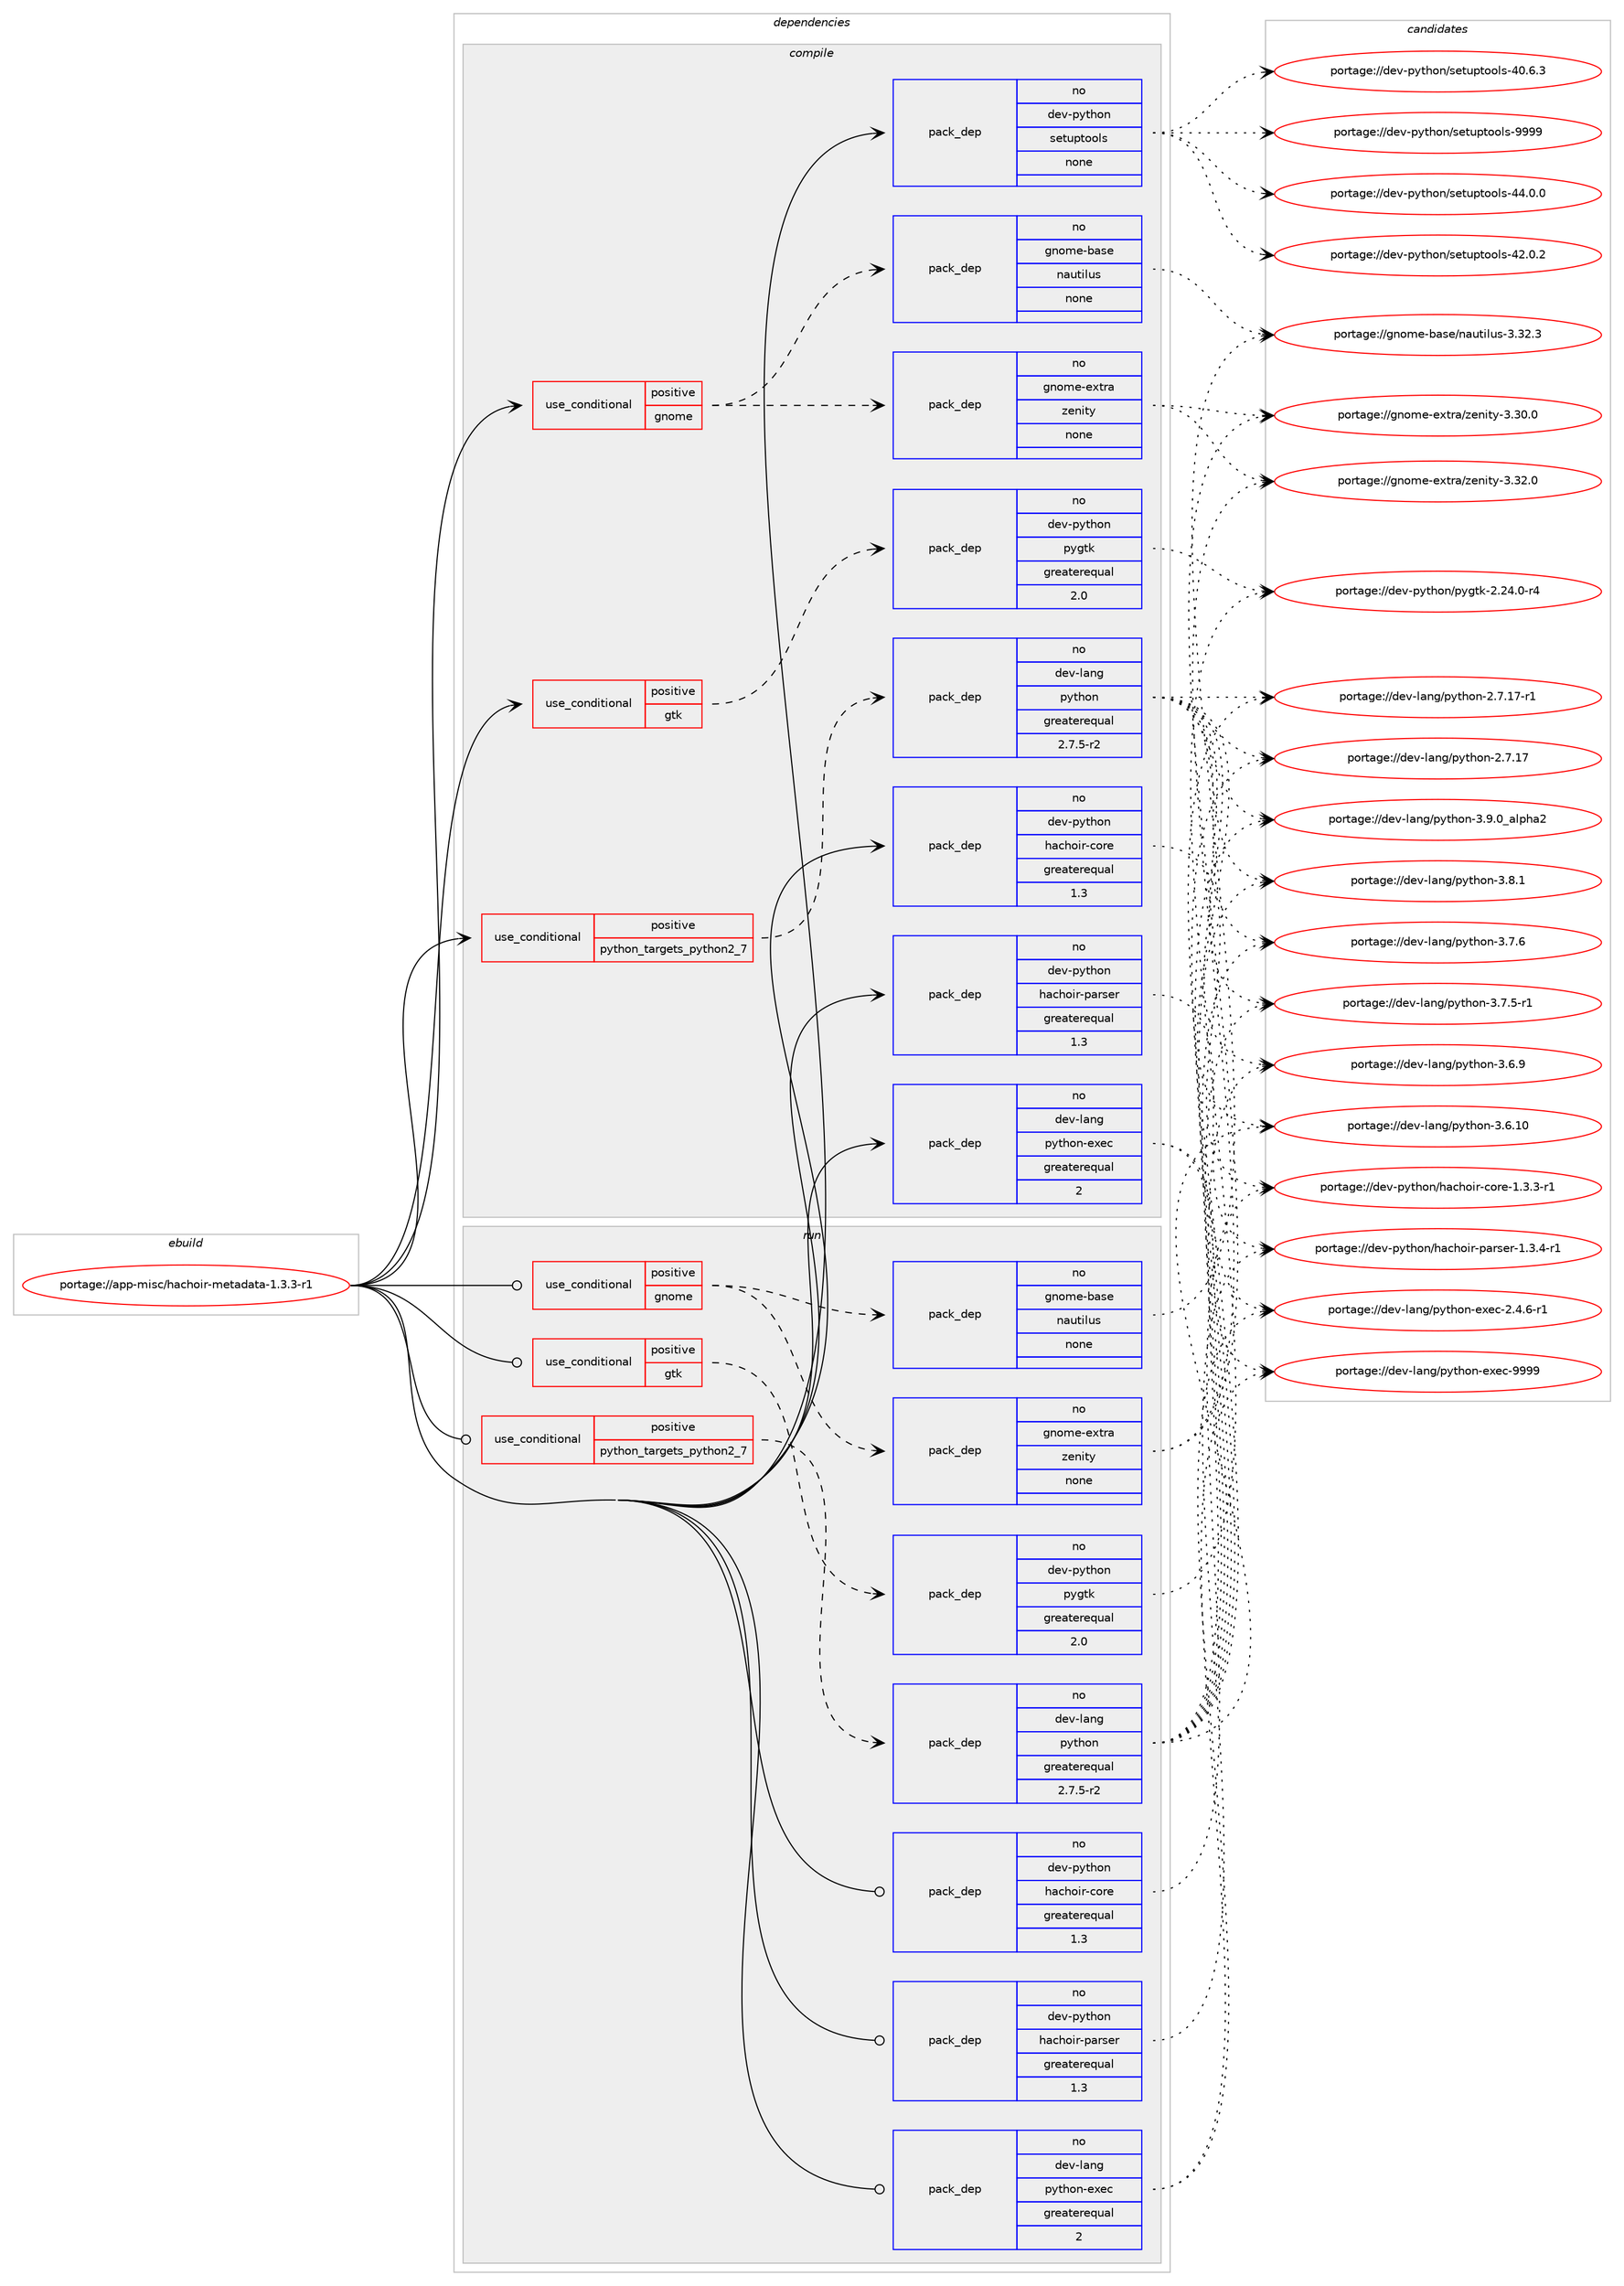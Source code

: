 digraph prolog {

# *************
# Graph options
# *************

newrank=true;
concentrate=true;
compound=true;
graph [rankdir=LR,fontname=Helvetica,fontsize=10,ranksep=1.5];#, ranksep=2.5, nodesep=0.2];
edge  [arrowhead=vee];
node  [fontname=Helvetica,fontsize=10];

# **********
# The ebuild
# **********

subgraph cluster_leftcol {
color=gray;
label=<<i>ebuild</i>>;
id [label="portage://app-misc/hachoir-metadata-1.3.3-r1", color=red, width=4, href="../app-misc/hachoir-metadata-1.3.3-r1.svg"];
}

# ****************
# The dependencies
# ****************

subgraph cluster_midcol {
color=gray;
label=<<i>dependencies</i>>;
subgraph cluster_compile {
fillcolor="#eeeeee";
style=filled;
label=<<i>compile</i>>;
subgraph cond143353 {
dependency611969 [label=<<TABLE BORDER="0" CELLBORDER="1" CELLSPACING="0" CELLPADDING="4"><TR><TD ROWSPAN="3" CELLPADDING="10">use_conditional</TD></TR><TR><TD>positive</TD></TR><TR><TD>gnome</TD></TR></TABLE>>, shape=none, color=red];
subgraph pack460423 {
dependency611970 [label=<<TABLE BORDER="0" CELLBORDER="1" CELLSPACING="0" CELLPADDING="4" WIDTH="220"><TR><TD ROWSPAN="6" CELLPADDING="30">pack_dep</TD></TR><TR><TD WIDTH="110">no</TD></TR><TR><TD>gnome-base</TD></TR><TR><TD>nautilus</TD></TR><TR><TD>none</TD></TR><TR><TD></TD></TR></TABLE>>, shape=none, color=blue];
}
dependency611969:e -> dependency611970:w [weight=20,style="dashed",arrowhead="vee"];
subgraph pack460424 {
dependency611971 [label=<<TABLE BORDER="0" CELLBORDER="1" CELLSPACING="0" CELLPADDING="4" WIDTH="220"><TR><TD ROWSPAN="6" CELLPADDING="30">pack_dep</TD></TR><TR><TD WIDTH="110">no</TD></TR><TR><TD>gnome-extra</TD></TR><TR><TD>zenity</TD></TR><TR><TD>none</TD></TR><TR><TD></TD></TR></TABLE>>, shape=none, color=blue];
}
dependency611969:e -> dependency611971:w [weight=20,style="dashed",arrowhead="vee"];
}
id:e -> dependency611969:w [weight=20,style="solid",arrowhead="vee"];
subgraph cond143354 {
dependency611972 [label=<<TABLE BORDER="0" CELLBORDER="1" CELLSPACING="0" CELLPADDING="4"><TR><TD ROWSPAN="3" CELLPADDING="10">use_conditional</TD></TR><TR><TD>positive</TD></TR><TR><TD>gtk</TD></TR></TABLE>>, shape=none, color=red];
subgraph pack460425 {
dependency611973 [label=<<TABLE BORDER="0" CELLBORDER="1" CELLSPACING="0" CELLPADDING="4" WIDTH="220"><TR><TD ROWSPAN="6" CELLPADDING="30">pack_dep</TD></TR><TR><TD WIDTH="110">no</TD></TR><TR><TD>dev-python</TD></TR><TR><TD>pygtk</TD></TR><TR><TD>greaterequal</TD></TR><TR><TD>2.0</TD></TR></TABLE>>, shape=none, color=blue];
}
dependency611972:e -> dependency611973:w [weight=20,style="dashed",arrowhead="vee"];
}
id:e -> dependency611972:w [weight=20,style="solid",arrowhead="vee"];
subgraph cond143355 {
dependency611974 [label=<<TABLE BORDER="0" CELLBORDER="1" CELLSPACING="0" CELLPADDING="4"><TR><TD ROWSPAN="3" CELLPADDING="10">use_conditional</TD></TR><TR><TD>positive</TD></TR><TR><TD>python_targets_python2_7</TD></TR></TABLE>>, shape=none, color=red];
subgraph pack460426 {
dependency611975 [label=<<TABLE BORDER="0" CELLBORDER="1" CELLSPACING="0" CELLPADDING="4" WIDTH="220"><TR><TD ROWSPAN="6" CELLPADDING="30">pack_dep</TD></TR><TR><TD WIDTH="110">no</TD></TR><TR><TD>dev-lang</TD></TR><TR><TD>python</TD></TR><TR><TD>greaterequal</TD></TR><TR><TD>2.7.5-r2</TD></TR></TABLE>>, shape=none, color=blue];
}
dependency611974:e -> dependency611975:w [weight=20,style="dashed",arrowhead="vee"];
}
id:e -> dependency611974:w [weight=20,style="solid",arrowhead="vee"];
subgraph pack460427 {
dependency611976 [label=<<TABLE BORDER="0" CELLBORDER="1" CELLSPACING="0" CELLPADDING="4" WIDTH="220"><TR><TD ROWSPAN="6" CELLPADDING="30">pack_dep</TD></TR><TR><TD WIDTH="110">no</TD></TR><TR><TD>dev-lang</TD></TR><TR><TD>python-exec</TD></TR><TR><TD>greaterequal</TD></TR><TR><TD>2</TD></TR></TABLE>>, shape=none, color=blue];
}
id:e -> dependency611976:w [weight=20,style="solid",arrowhead="vee"];
subgraph pack460428 {
dependency611977 [label=<<TABLE BORDER="0" CELLBORDER="1" CELLSPACING="0" CELLPADDING="4" WIDTH="220"><TR><TD ROWSPAN="6" CELLPADDING="30">pack_dep</TD></TR><TR><TD WIDTH="110">no</TD></TR><TR><TD>dev-python</TD></TR><TR><TD>hachoir-core</TD></TR><TR><TD>greaterequal</TD></TR><TR><TD>1.3</TD></TR></TABLE>>, shape=none, color=blue];
}
id:e -> dependency611977:w [weight=20,style="solid",arrowhead="vee"];
subgraph pack460429 {
dependency611978 [label=<<TABLE BORDER="0" CELLBORDER="1" CELLSPACING="0" CELLPADDING="4" WIDTH="220"><TR><TD ROWSPAN="6" CELLPADDING="30">pack_dep</TD></TR><TR><TD WIDTH="110">no</TD></TR><TR><TD>dev-python</TD></TR><TR><TD>hachoir-parser</TD></TR><TR><TD>greaterequal</TD></TR><TR><TD>1.3</TD></TR></TABLE>>, shape=none, color=blue];
}
id:e -> dependency611978:w [weight=20,style="solid",arrowhead="vee"];
subgraph pack460430 {
dependency611979 [label=<<TABLE BORDER="0" CELLBORDER="1" CELLSPACING="0" CELLPADDING="4" WIDTH="220"><TR><TD ROWSPAN="6" CELLPADDING="30">pack_dep</TD></TR><TR><TD WIDTH="110">no</TD></TR><TR><TD>dev-python</TD></TR><TR><TD>setuptools</TD></TR><TR><TD>none</TD></TR><TR><TD></TD></TR></TABLE>>, shape=none, color=blue];
}
id:e -> dependency611979:w [weight=20,style="solid",arrowhead="vee"];
}
subgraph cluster_compileandrun {
fillcolor="#eeeeee";
style=filled;
label=<<i>compile and run</i>>;
}
subgraph cluster_run {
fillcolor="#eeeeee";
style=filled;
label=<<i>run</i>>;
subgraph cond143356 {
dependency611980 [label=<<TABLE BORDER="0" CELLBORDER="1" CELLSPACING="0" CELLPADDING="4"><TR><TD ROWSPAN="3" CELLPADDING="10">use_conditional</TD></TR><TR><TD>positive</TD></TR><TR><TD>gnome</TD></TR></TABLE>>, shape=none, color=red];
subgraph pack460431 {
dependency611981 [label=<<TABLE BORDER="0" CELLBORDER="1" CELLSPACING="0" CELLPADDING="4" WIDTH="220"><TR><TD ROWSPAN="6" CELLPADDING="30">pack_dep</TD></TR><TR><TD WIDTH="110">no</TD></TR><TR><TD>gnome-base</TD></TR><TR><TD>nautilus</TD></TR><TR><TD>none</TD></TR><TR><TD></TD></TR></TABLE>>, shape=none, color=blue];
}
dependency611980:e -> dependency611981:w [weight=20,style="dashed",arrowhead="vee"];
subgraph pack460432 {
dependency611982 [label=<<TABLE BORDER="0" CELLBORDER="1" CELLSPACING="0" CELLPADDING="4" WIDTH="220"><TR><TD ROWSPAN="6" CELLPADDING="30">pack_dep</TD></TR><TR><TD WIDTH="110">no</TD></TR><TR><TD>gnome-extra</TD></TR><TR><TD>zenity</TD></TR><TR><TD>none</TD></TR><TR><TD></TD></TR></TABLE>>, shape=none, color=blue];
}
dependency611980:e -> dependency611982:w [weight=20,style="dashed",arrowhead="vee"];
}
id:e -> dependency611980:w [weight=20,style="solid",arrowhead="odot"];
subgraph cond143357 {
dependency611983 [label=<<TABLE BORDER="0" CELLBORDER="1" CELLSPACING="0" CELLPADDING="4"><TR><TD ROWSPAN="3" CELLPADDING="10">use_conditional</TD></TR><TR><TD>positive</TD></TR><TR><TD>gtk</TD></TR></TABLE>>, shape=none, color=red];
subgraph pack460433 {
dependency611984 [label=<<TABLE BORDER="0" CELLBORDER="1" CELLSPACING="0" CELLPADDING="4" WIDTH="220"><TR><TD ROWSPAN="6" CELLPADDING="30">pack_dep</TD></TR><TR><TD WIDTH="110">no</TD></TR><TR><TD>dev-python</TD></TR><TR><TD>pygtk</TD></TR><TR><TD>greaterequal</TD></TR><TR><TD>2.0</TD></TR></TABLE>>, shape=none, color=blue];
}
dependency611983:e -> dependency611984:w [weight=20,style="dashed",arrowhead="vee"];
}
id:e -> dependency611983:w [weight=20,style="solid",arrowhead="odot"];
subgraph cond143358 {
dependency611985 [label=<<TABLE BORDER="0" CELLBORDER="1" CELLSPACING="0" CELLPADDING="4"><TR><TD ROWSPAN="3" CELLPADDING="10">use_conditional</TD></TR><TR><TD>positive</TD></TR><TR><TD>python_targets_python2_7</TD></TR></TABLE>>, shape=none, color=red];
subgraph pack460434 {
dependency611986 [label=<<TABLE BORDER="0" CELLBORDER="1" CELLSPACING="0" CELLPADDING="4" WIDTH="220"><TR><TD ROWSPAN="6" CELLPADDING="30">pack_dep</TD></TR><TR><TD WIDTH="110">no</TD></TR><TR><TD>dev-lang</TD></TR><TR><TD>python</TD></TR><TR><TD>greaterequal</TD></TR><TR><TD>2.7.5-r2</TD></TR></TABLE>>, shape=none, color=blue];
}
dependency611985:e -> dependency611986:w [weight=20,style="dashed",arrowhead="vee"];
}
id:e -> dependency611985:w [weight=20,style="solid",arrowhead="odot"];
subgraph pack460435 {
dependency611987 [label=<<TABLE BORDER="0" CELLBORDER="1" CELLSPACING="0" CELLPADDING="4" WIDTH="220"><TR><TD ROWSPAN="6" CELLPADDING="30">pack_dep</TD></TR><TR><TD WIDTH="110">no</TD></TR><TR><TD>dev-lang</TD></TR><TR><TD>python-exec</TD></TR><TR><TD>greaterequal</TD></TR><TR><TD>2</TD></TR></TABLE>>, shape=none, color=blue];
}
id:e -> dependency611987:w [weight=20,style="solid",arrowhead="odot"];
subgraph pack460436 {
dependency611988 [label=<<TABLE BORDER="0" CELLBORDER="1" CELLSPACING="0" CELLPADDING="4" WIDTH="220"><TR><TD ROWSPAN="6" CELLPADDING="30">pack_dep</TD></TR><TR><TD WIDTH="110">no</TD></TR><TR><TD>dev-python</TD></TR><TR><TD>hachoir-core</TD></TR><TR><TD>greaterequal</TD></TR><TR><TD>1.3</TD></TR></TABLE>>, shape=none, color=blue];
}
id:e -> dependency611988:w [weight=20,style="solid",arrowhead="odot"];
subgraph pack460437 {
dependency611989 [label=<<TABLE BORDER="0" CELLBORDER="1" CELLSPACING="0" CELLPADDING="4" WIDTH="220"><TR><TD ROWSPAN="6" CELLPADDING="30">pack_dep</TD></TR><TR><TD WIDTH="110">no</TD></TR><TR><TD>dev-python</TD></TR><TR><TD>hachoir-parser</TD></TR><TR><TD>greaterequal</TD></TR><TR><TD>1.3</TD></TR></TABLE>>, shape=none, color=blue];
}
id:e -> dependency611989:w [weight=20,style="solid",arrowhead="odot"];
}
}

# **************
# The candidates
# **************

subgraph cluster_choices {
rank=same;
color=gray;
label=<<i>candidates</i>>;

subgraph choice460423 {
color=black;
nodesep=1;
choice103110111109101459897115101471109711711610510811711545514651504651 [label="portage://gnome-base/nautilus-3.32.3", color=red, width=4,href="../gnome-base/nautilus-3.32.3.svg"];
dependency611970:e -> choice103110111109101459897115101471109711711610510811711545514651504651:w [style=dotted,weight="100"];
}
subgraph choice460424 {
color=black;
nodesep=1;
choice10311011110910145101120116114974712210111010511612145514651504648 [label="portage://gnome-extra/zenity-3.32.0", color=red, width=4,href="../gnome-extra/zenity-3.32.0.svg"];
choice10311011110910145101120116114974712210111010511612145514651484648 [label="portage://gnome-extra/zenity-3.30.0", color=red, width=4,href="../gnome-extra/zenity-3.30.0.svg"];
dependency611971:e -> choice10311011110910145101120116114974712210111010511612145514651504648:w [style=dotted,weight="100"];
dependency611971:e -> choice10311011110910145101120116114974712210111010511612145514651484648:w [style=dotted,weight="100"];
}
subgraph choice460425 {
color=black;
nodesep=1;
choice1001011184511212111610411111047112121103116107455046505246484511452 [label="portage://dev-python/pygtk-2.24.0-r4", color=red, width=4,href="../dev-python/pygtk-2.24.0-r4.svg"];
dependency611973:e -> choice1001011184511212111610411111047112121103116107455046505246484511452:w [style=dotted,weight="100"];
}
subgraph choice460426 {
color=black;
nodesep=1;
choice10010111845108971101034711212111610411111045514657464895971081121049750 [label="portage://dev-lang/python-3.9.0_alpha2", color=red, width=4,href="../dev-lang/python-3.9.0_alpha2.svg"];
choice100101118451089711010347112121116104111110455146564649 [label="portage://dev-lang/python-3.8.1", color=red, width=4,href="../dev-lang/python-3.8.1.svg"];
choice100101118451089711010347112121116104111110455146554654 [label="portage://dev-lang/python-3.7.6", color=red, width=4,href="../dev-lang/python-3.7.6.svg"];
choice1001011184510897110103471121211161041111104551465546534511449 [label="portage://dev-lang/python-3.7.5-r1", color=red, width=4,href="../dev-lang/python-3.7.5-r1.svg"];
choice100101118451089711010347112121116104111110455146544657 [label="portage://dev-lang/python-3.6.9", color=red, width=4,href="../dev-lang/python-3.6.9.svg"];
choice10010111845108971101034711212111610411111045514654464948 [label="portage://dev-lang/python-3.6.10", color=red, width=4,href="../dev-lang/python-3.6.10.svg"];
choice100101118451089711010347112121116104111110455046554649554511449 [label="portage://dev-lang/python-2.7.17-r1", color=red, width=4,href="../dev-lang/python-2.7.17-r1.svg"];
choice10010111845108971101034711212111610411111045504655464955 [label="portage://dev-lang/python-2.7.17", color=red, width=4,href="../dev-lang/python-2.7.17.svg"];
dependency611975:e -> choice10010111845108971101034711212111610411111045514657464895971081121049750:w [style=dotted,weight="100"];
dependency611975:e -> choice100101118451089711010347112121116104111110455146564649:w [style=dotted,weight="100"];
dependency611975:e -> choice100101118451089711010347112121116104111110455146554654:w [style=dotted,weight="100"];
dependency611975:e -> choice1001011184510897110103471121211161041111104551465546534511449:w [style=dotted,weight="100"];
dependency611975:e -> choice100101118451089711010347112121116104111110455146544657:w [style=dotted,weight="100"];
dependency611975:e -> choice10010111845108971101034711212111610411111045514654464948:w [style=dotted,weight="100"];
dependency611975:e -> choice100101118451089711010347112121116104111110455046554649554511449:w [style=dotted,weight="100"];
dependency611975:e -> choice10010111845108971101034711212111610411111045504655464955:w [style=dotted,weight="100"];
}
subgraph choice460427 {
color=black;
nodesep=1;
choice10010111845108971101034711212111610411111045101120101994557575757 [label="portage://dev-lang/python-exec-9999", color=red, width=4,href="../dev-lang/python-exec-9999.svg"];
choice10010111845108971101034711212111610411111045101120101994550465246544511449 [label="portage://dev-lang/python-exec-2.4.6-r1", color=red, width=4,href="../dev-lang/python-exec-2.4.6-r1.svg"];
dependency611976:e -> choice10010111845108971101034711212111610411111045101120101994557575757:w [style=dotted,weight="100"];
dependency611976:e -> choice10010111845108971101034711212111610411111045101120101994550465246544511449:w [style=dotted,weight="100"];
}
subgraph choice460428 {
color=black;
nodesep=1;
choice1001011184511212111610411111047104979910411110511445991111141014549465146514511449 [label="portage://dev-python/hachoir-core-1.3.3-r1", color=red, width=4,href="../dev-python/hachoir-core-1.3.3-r1.svg"];
dependency611977:e -> choice1001011184511212111610411111047104979910411110511445991111141014549465146514511449:w [style=dotted,weight="100"];
}
subgraph choice460429 {
color=black;
nodesep=1;
choice1001011184511212111610411111047104979910411110511445112971141151011144549465146524511449 [label="portage://dev-python/hachoir-parser-1.3.4-r1", color=red, width=4,href="../dev-python/hachoir-parser-1.3.4-r1.svg"];
dependency611978:e -> choice1001011184511212111610411111047104979910411110511445112971141151011144549465146524511449:w [style=dotted,weight="100"];
}
subgraph choice460430 {
color=black;
nodesep=1;
choice10010111845112121116104111110471151011161171121161111111081154557575757 [label="portage://dev-python/setuptools-9999", color=red, width=4,href="../dev-python/setuptools-9999.svg"];
choice100101118451121211161041111104711510111611711211611111110811545525246484648 [label="portage://dev-python/setuptools-44.0.0", color=red, width=4,href="../dev-python/setuptools-44.0.0.svg"];
choice100101118451121211161041111104711510111611711211611111110811545525046484650 [label="portage://dev-python/setuptools-42.0.2", color=red, width=4,href="../dev-python/setuptools-42.0.2.svg"];
choice100101118451121211161041111104711510111611711211611111110811545524846544651 [label="portage://dev-python/setuptools-40.6.3", color=red, width=4,href="../dev-python/setuptools-40.6.3.svg"];
dependency611979:e -> choice10010111845112121116104111110471151011161171121161111111081154557575757:w [style=dotted,weight="100"];
dependency611979:e -> choice100101118451121211161041111104711510111611711211611111110811545525246484648:w [style=dotted,weight="100"];
dependency611979:e -> choice100101118451121211161041111104711510111611711211611111110811545525046484650:w [style=dotted,weight="100"];
dependency611979:e -> choice100101118451121211161041111104711510111611711211611111110811545524846544651:w [style=dotted,weight="100"];
}
subgraph choice460431 {
color=black;
nodesep=1;
choice103110111109101459897115101471109711711610510811711545514651504651 [label="portage://gnome-base/nautilus-3.32.3", color=red, width=4,href="../gnome-base/nautilus-3.32.3.svg"];
dependency611981:e -> choice103110111109101459897115101471109711711610510811711545514651504651:w [style=dotted,weight="100"];
}
subgraph choice460432 {
color=black;
nodesep=1;
choice10311011110910145101120116114974712210111010511612145514651504648 [label="portage://gnome-extra/zenity-3.32.0", color=red, width=4,href="../gnome-extra/zenity-3.32.0.svg"];
choice10311011110910145101120116114974712210111010511612145514651484648 [label="portage://gnome-extra/zenity-3.30.0", color=red, width=4,href="../gnome-extra/zenity-3.30.0.svg"];
dependency611982:e -> choice10311011110910145101120116114974712210111010511612145514651504648:w [style=dotted,weight="100"];
dependency611982:e -> choice10311011110910145101120116114974712210111010511612145514651484648:w [style=dotted,weight="100"];
}
subgraph choice460433 {
color=black;
nodesep=1;
choice1001011184511212111610411111047112121103116107455046505246484511452 [label="portage://dev-python/pygtk-2.24.0-r4", color=red, width=4,href="../dev-python/pygtk-2.24.0-r4.svg"];
dependency611984:e -> choice1001011184511212111610411111047112121103116107455046505246484511452:w [style=dotted,weight="100"];
}
subgraph choice460434 {
color=black;
nodesep=1;
choice10010111845108971101034711212111610411111045514657464895971081121049750 [label="portage://dev-lang/python-3.9.0_alpha2", color=red, width=4,href="../dev-lang/python-3.9.0_alpha2.svg"];
choice100101118451089711010347112121116104111110455146564649 [label="portage://dev-lang/python-3.8.1", color=red, width=4,href="../dev-lang/python-3.8.1.svg"];
choice100101118451089711010347112121116104111110455146554654 [label="portage://dev-lang/python-3.7.6", color=red, width=4,href="../dev-lang/python-3.7.6.svg"];
choice1001011184510897110103471121211161041111104551465546534511449 [label="portage://dev-lang/python-3.7.5-r1", color=red, width=4,href="../dev-lang/python-3.7.5-r1.svg"];
choice100101118451089711010347112121116104111110455146544657 [label="portage://dev-lang/python-3.6.9", color=red, width=4,href="../dev-lang/python-3.6.9.svg"];
choice10010111845108971101034711212111610411111045514654464948 [label="portage://dev-lang/python-3.6.10", color=red, width=4,href="../dev-lang/python-3.6.10.svg"];
choice100101118451089711010347112121116104111110455046554649554511449 [label="portage://dev-lang/python-2.7.17-r1", color=red, width=4,href="../dev-lang/python-2.7.17-r1.svg"];
choice10010111845108971101034711212111610411111045504655464955 [label="portage://dev-lang/python-2.7.17", color=red, width=4,href="../dev-lang/python-2.7.17.svg"];
dependency611986:e -> choice10010111845108971101034711212111610411111045514657464895971081121049750:w [style=dotted,weight="100"];
dependency611986:e -> choice100101118451089711010347112121116104111110455146564649:w [style=dotted,weight="100"];
dependency611986:e -> choice100101118451089711010347112121116104111110455146554654:w [style=dotted,weight="100"];
dependency611986:e -> choice1001011184510897110103471121211161041111104551465546534511449:w [style=dotted,weight="100"];
dependency611986:e -> choice100101118451089711010347112121116104111110455146544657:w [style=dotted,weight="100"];
dependency611986:e -> choice10010111845108971101034711212111610411111045514654464948:w [style=dotted,weight="100"];
dependency611986:e -> choice100101118451089711010347112121116104111110455046554649554511449:w [style=dotted,weight="100"];
dependency611986:e -> choice10010111845108971101034711212111610411111045504655464955:w [style=dotted,weight="100"];
}
subgraph choice460435 {
color=black;
nodesep=1;
choice10010111845108971101034711212111610411111045101120101994557575757 [label="portage://dev-lang/python-exec-9999", color=red, width=4,href="../dev-lang/python-exec-9999.svg"];
choice10010111845108971101034711212111610411111045101120101994550465246544511449 [label="portage://dev-lang/python-exec-2.4.6-r1", color=red, width=4,href="../dev-lang/python-exec-2.4.6-r1.svg"];
dependency611987:e -> choice10010111845108971101034711212111610411111045101120101994557575757:w [style=dotted,weight="100"];
dependency611987:e -> choice10010111845108971101034711212111610411111045101120101994550465246544511449:w [style=dotted,weight="100"];
}
subgraph choice460436 {
color=black;
nodesep=1;
choice1001011184511212111610411111047104979910411110511445991111141014549465146514511449 [label="portage://dev-python/hachoir-core-1.3.3-r1", color=red, width=4,href="../dev-python/hachoir-core-1.3.3-r1.svg"];
dependency611988:e -> choice1001011184511212111610411111047104979910411110511445991111141014549465146514511449:w [style=dotted,weight="100"];
}
subgraph choice460437 {
color=black;
nodesep=1;
choice1001011184511212111610411111047104979910411110511445112971141151011144549465146524511449 [label="portage://dev-python/hachoir-parser-1.3.4-r1", color=red, width=4,href="../dev-python/hachoir-parser-1.3.4-r1.svg"];
dependency611989:e -> choice1001011184511212111610411111047104979910411110511445112971141151011144549465146524511449:w [style=dotted,weight="100"];
}
}

}
